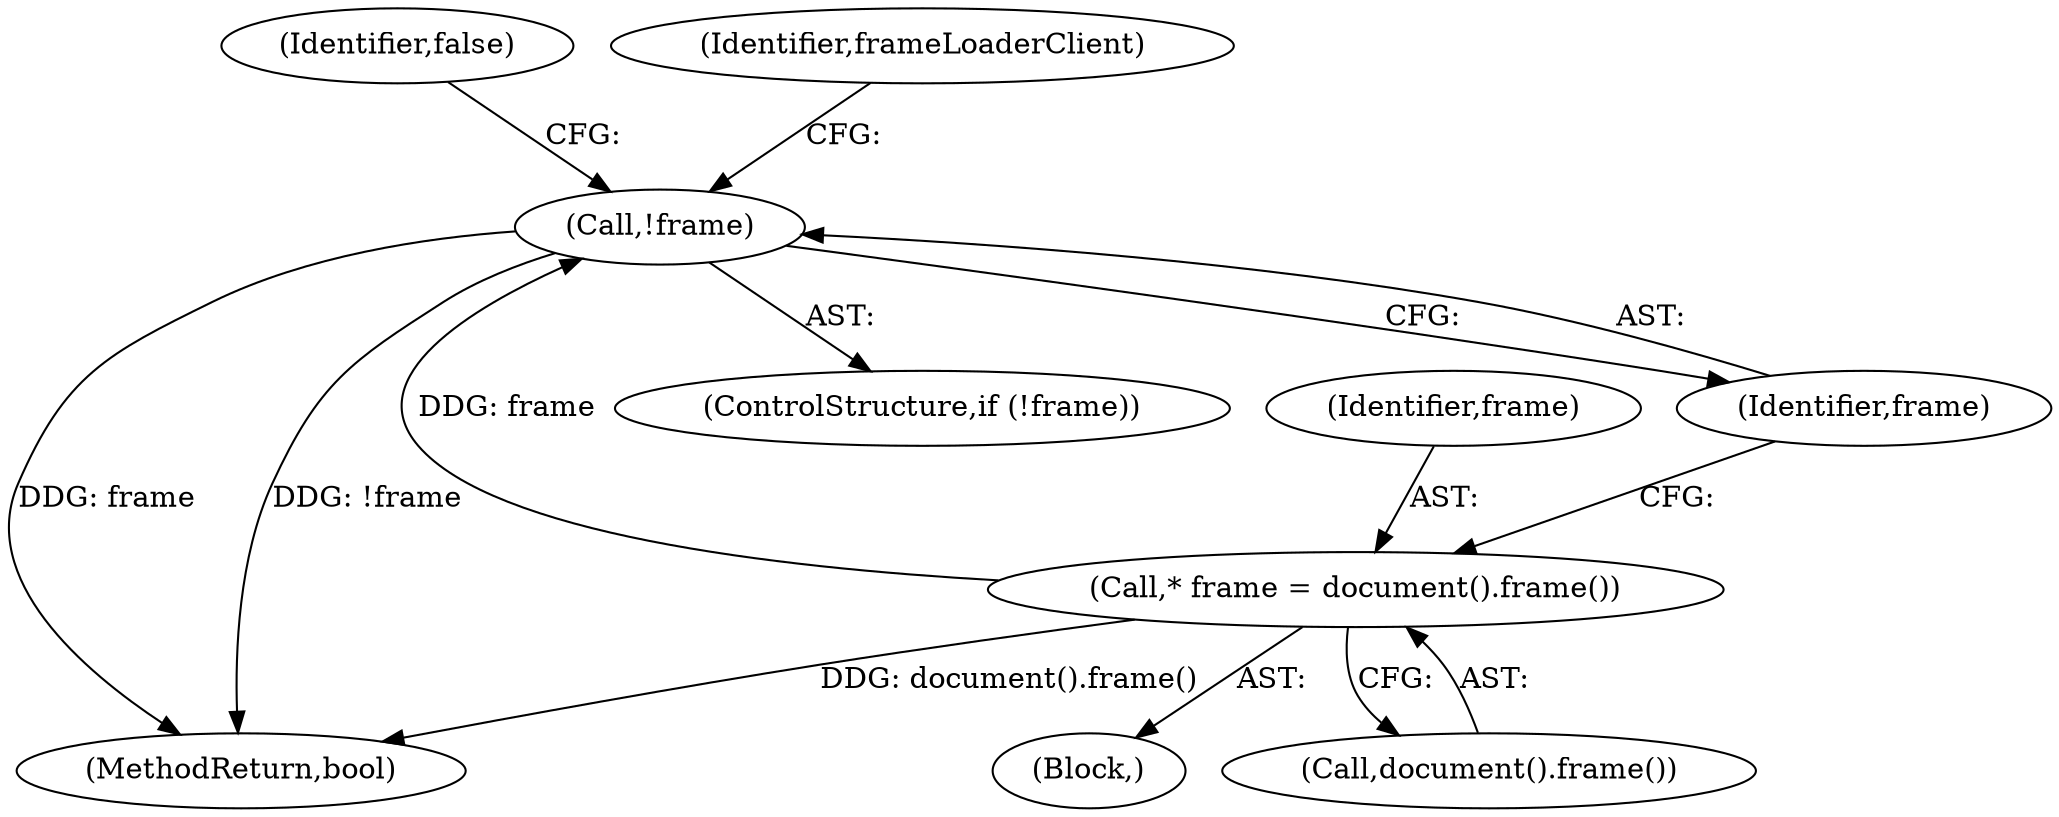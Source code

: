 digraph "0_Chrome_faaa2fd0a05f1622d9a8806da118d4f3b602e707_0@pointer" {
"1000107" [label="(Call,!frame)"];
"1000103" [label="(Call,* frame = document().frame())"];
"1000104" [label="(Identifier,frame)"];
"1000107" [label="(Call,!frame)"];
"1000110" [label="(Identifier,false)"];
"1000105" [label="(Call,document().frame())"];
"1000113" [label="(Identifier,frameLoaderClient)"];
"1000120" [label="(MethodReturn,bool)"];
"1000103" [label="(Call,* frame = document().frame())"];
"1000106" [label="(ControlStructure,if (!frame))"];
"1000101" [label="(Block,)"];
"1000108" [label="(Identifier,frame)"];
"1000107" -> "1000106"  [label="AST: "];
"1000107" -> "1000108"  [label="CFG: "];
"1000108" -> "1000107"  [label="AST: "];
"1000110" -> "1000107"  [label="CFG: "];
"1000113" -> "1000107"  [label="CFG: "];
"1000107" -> "1000120"  [label="DDG: frame"];
"1000107" -> "1000120"  [label="DDG: !frame"];
"1000103" -> "1000107"  [label="DDG: frame"];
"1000103" -> "1000101"  [label="AST: "];
"1000103" -> "1000105"  [label="CFG: "];
"1000104" -> "1000103"  [label="AST: "];
"1000105" -> "1000103"  [label="AST: "];
"1000108" -> "1000103"  [label="CFG: "];
"1000103" -> "1000120"  [label="DDG: document().frame()"];
}
